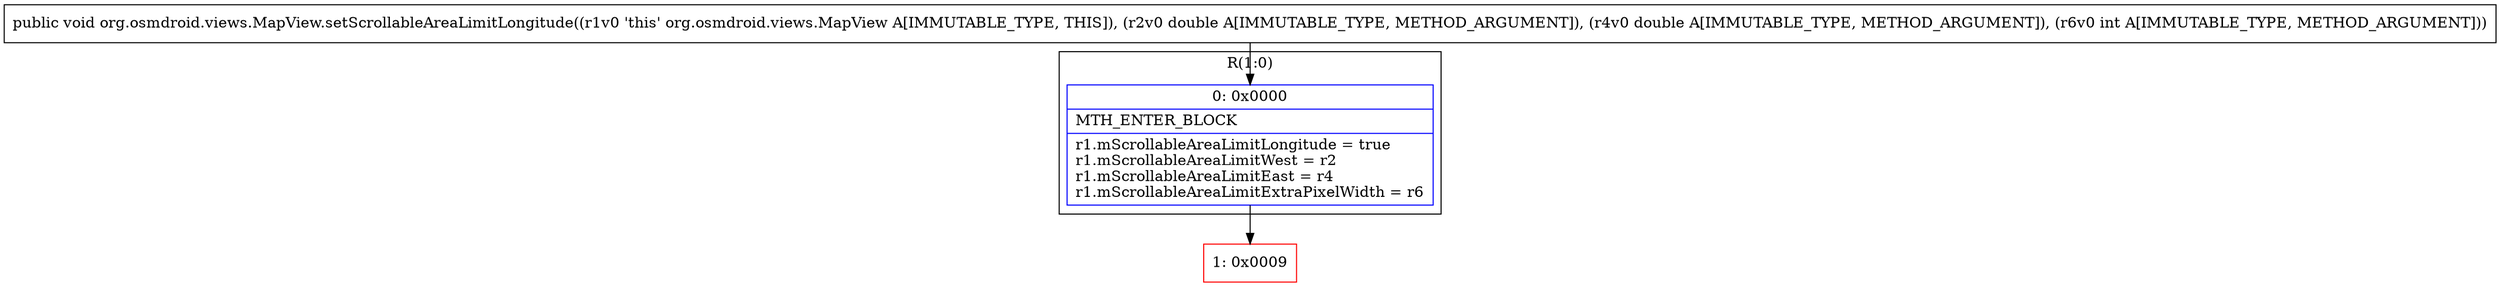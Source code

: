 digraph "CFG fororg.osmdroid.views.MapView.setScrollableAreaLimitLongitude(DDI)V" {
subgraph cluster_Region_1230350788 {
label = "R(1:0)";
node [shape=record,color=blue];
Node_0 [shape=record,label="{0\:\ 0x0000|MTH_ENTER_BLOCK\l|r1.mScrollableAreaLimitLongitude = true\lr1.mScrollableAreaLimitWest = r2\lr1.mScrollableAreaLimitEast = r4\lr1.mScrollableAreaLimitExtraPixelWidth = r6\l}"];
}
Node_1 [shape=record,color=red,label="{1\:\ 0x0009}"];
MethodNode[shape=record,label="{public void org.osmdroid.views.MapView.setScrollableAreaLimitLongitude((r1v0 'this' org.osmdroid.views.MapView A[IMMUTABLE_TYPE, THIS]), (r2v0 double A[IMMUTABLE_TYPE, METHOD_ARGUMENT]), (r4v0 double A[IMMUTABLE_TYPE, METHOD_ARGUMENT]), (r6v0 int A[IMMUTABLE_TYPE, METHOD_ARGUMENT])) }"];
MethodNode -> Node_0;
Node_0 -> Node_1;
}


